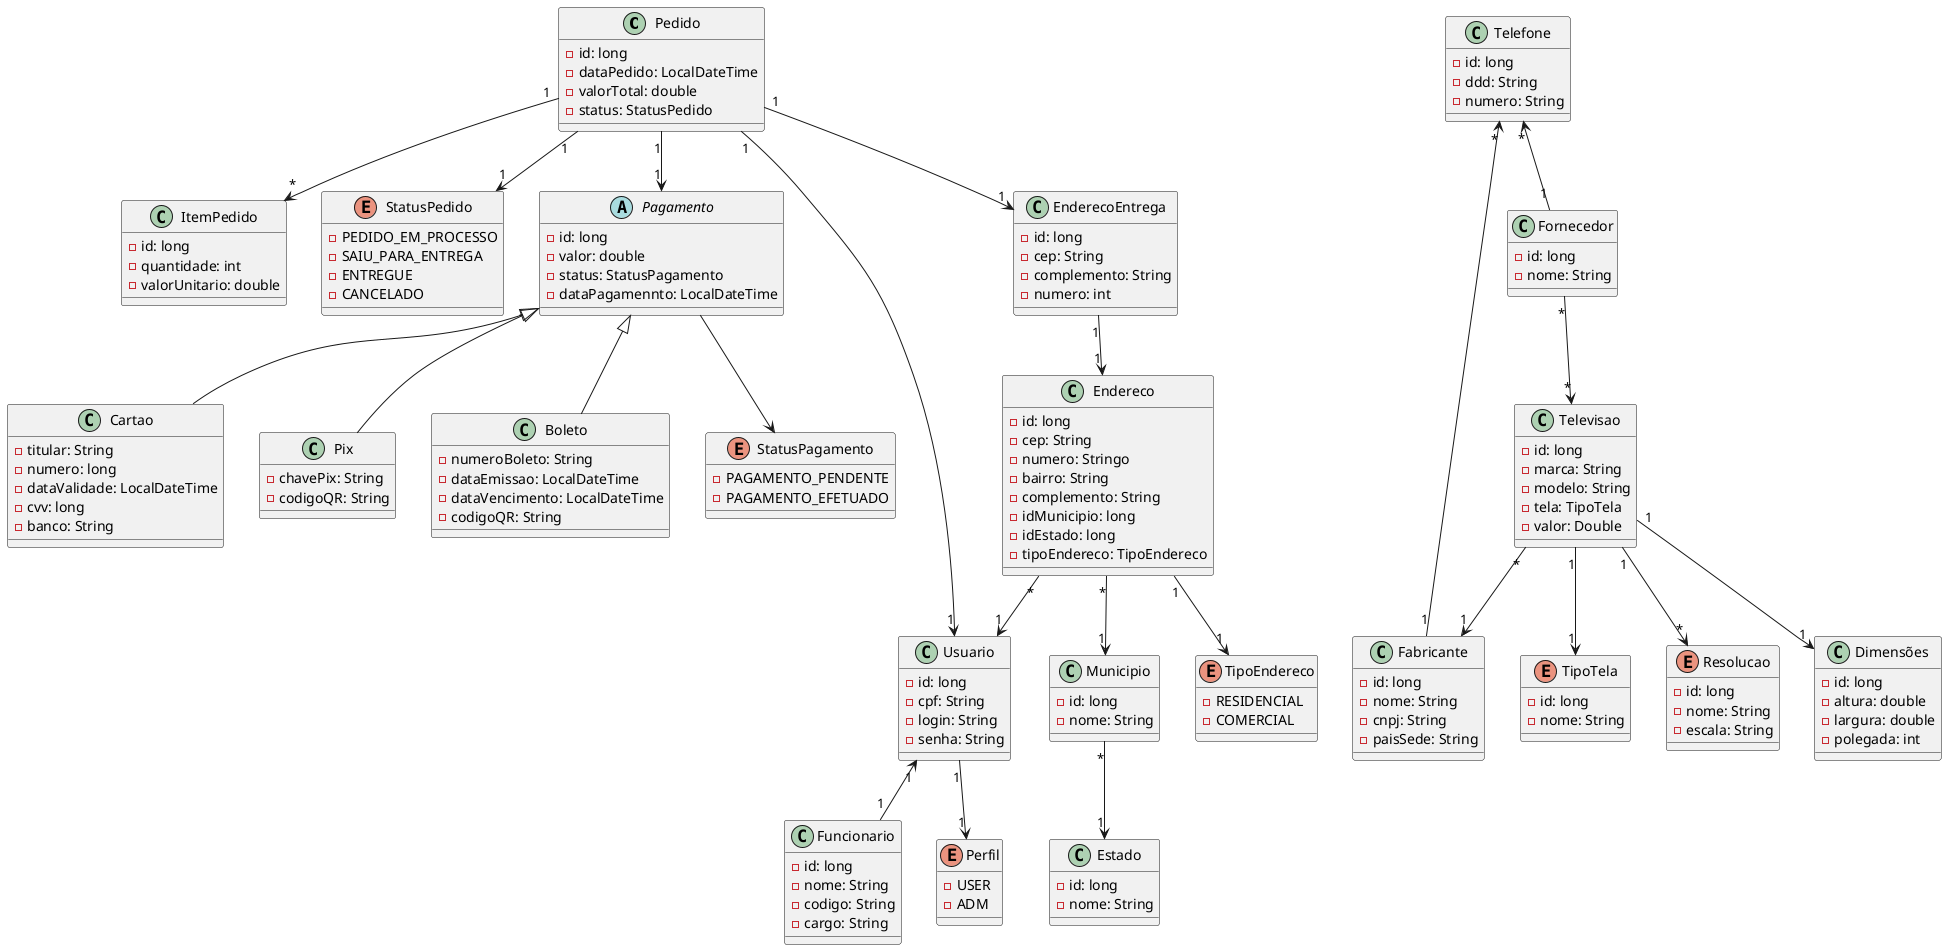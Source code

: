   - nome: String

@startuml

'PEDIDO'
class Pedido{
  - id: long
  - dataPedido: LocalDateTime
  - valorTotal: double
  - status: StatusPedido
}

class ItemPedido{
  - id: long
  - quantidade: int
  - valorUnitario: double
}

enum StatusPedido{
  - PEDIDO_EM_PROCESSO
  - SAIU_PARA_ENTREGA
  - ENTREGUE
  - CANCELADO
}



'PAGAMENTO'
abstract Pagamento{
  - id: long
  - valor: double
  - status: StatusPagamento
  - dataPagamennto: LocalDateTime
}

class Cartao{
  - titular: String
  - numero: long
  - dataValidade: LocalDateTime
  - cvv: long
  - banco: String
}


class Pix{
  - chavePix: String
  - codigoQR: String
}

class Boleto{
  - numeroBoleto: String
  - dataEmissao: LocalDateTime
  - dataVencimento: LocalDateTime
  - codigoQR: String
}

enum StatusPagamento{
  - PAGAMENTO_PENDENTE
  - PAGAMENTO_EFETUADO
}

'Usuários'
class Usuario{
  - id: long
  - cpf: String
  - login: String
  - senha: String
}


class Funcionario{
  - id: long
  - nome: String
  - codigo: String
  - cargo: String
}

enum Perfil{
  - USER
  - ADM
}



'TELEVISAO'
class Televisao{
  - id: long
  - marca: String
  - modelo: String
  - tela: TipoTela
  - valor: Double
}

enum TipoTela{
    - id: long
    - nome: String
}

enum Resolucao{
    - id: long
    - nome: String
    - escala: String
}

class Dimensões{
    - id: long
    - altura: double
    - largura: double
    - polegada: int
}

'ENDERECO'
class Endereco{
    - id: long
    - cep: String
    - numero: Stringo
    - bairro: String
    - complemento: String
    - idMunicipio: long
    - idEstado: long
    - tipoEndereco: TipoEndereco
}

class EnderecoEntrega{
  - id: long
  - cep: String
  - complemento: String
  - numero: int
}

class Estado{
    - id: long
    - nome: String
}

class Municipio{
    - id: long
    - nome: String
}

enum TipoEndereco{
    - RESIDENCIAL
    - COMERCIAL
}

'Fabricante'
class Fabricante{
    - id: long
    - nome: String
    - cnpj: String
    - paisSede: String
}

class  Fornecedor{
    - id: long
    - nome: String
}


class Telefone{
    - id: long
    - ddd: String
    - numero: String
}

'RELACIONAMENTO DO PEDIDO'
Pedido "1" --> "*" ItemPedido
Pedido "1" --> "1" Pagamento
Pedido "1" --> "1" EnderecoEntrega
Pedido "1" --> "1" StatusPedido
Pedido "1" --> "1" Usuario

'RELACIONAMENTO DO PAGAMENTO'
Pagamento <|-- Pix
Pagamento <|-- Boleto
Pagamento <|-- Cartao
Pagamento --> StatusPagamento

'RELACIONAMENTO DA TELEVISAO'
Televisao "1" --> "*" Resolucao
Televisao "1" --> "1" Dimensões
Televisao "1" --> "1" TipoTela
Televisao "*" --> "1" Fabricante
Fornecedor "*" --> "*" Televisao

'RELACIONAMENTO DO USUARIO'
Usuario "1" <-- "1" Funcionario
Usuario "1" --> "1" Perfil

'RELACIONAMENTO DO TELEFONE'
Telefone "*" <-- "1" Fabricante
Telefone "*" <-- "1" Fornecedor

'RELACIONAMENTO DO ENDERECO'
Endereco "*" --> "1" Usuario
Endereco "*" --> "1" Municipio
Municipio "*" --> "1" Estado
Endereco "1" --> "1" TipoEndereco
EnderecoEntrega "1" --> "1" Endereco 

@enduml